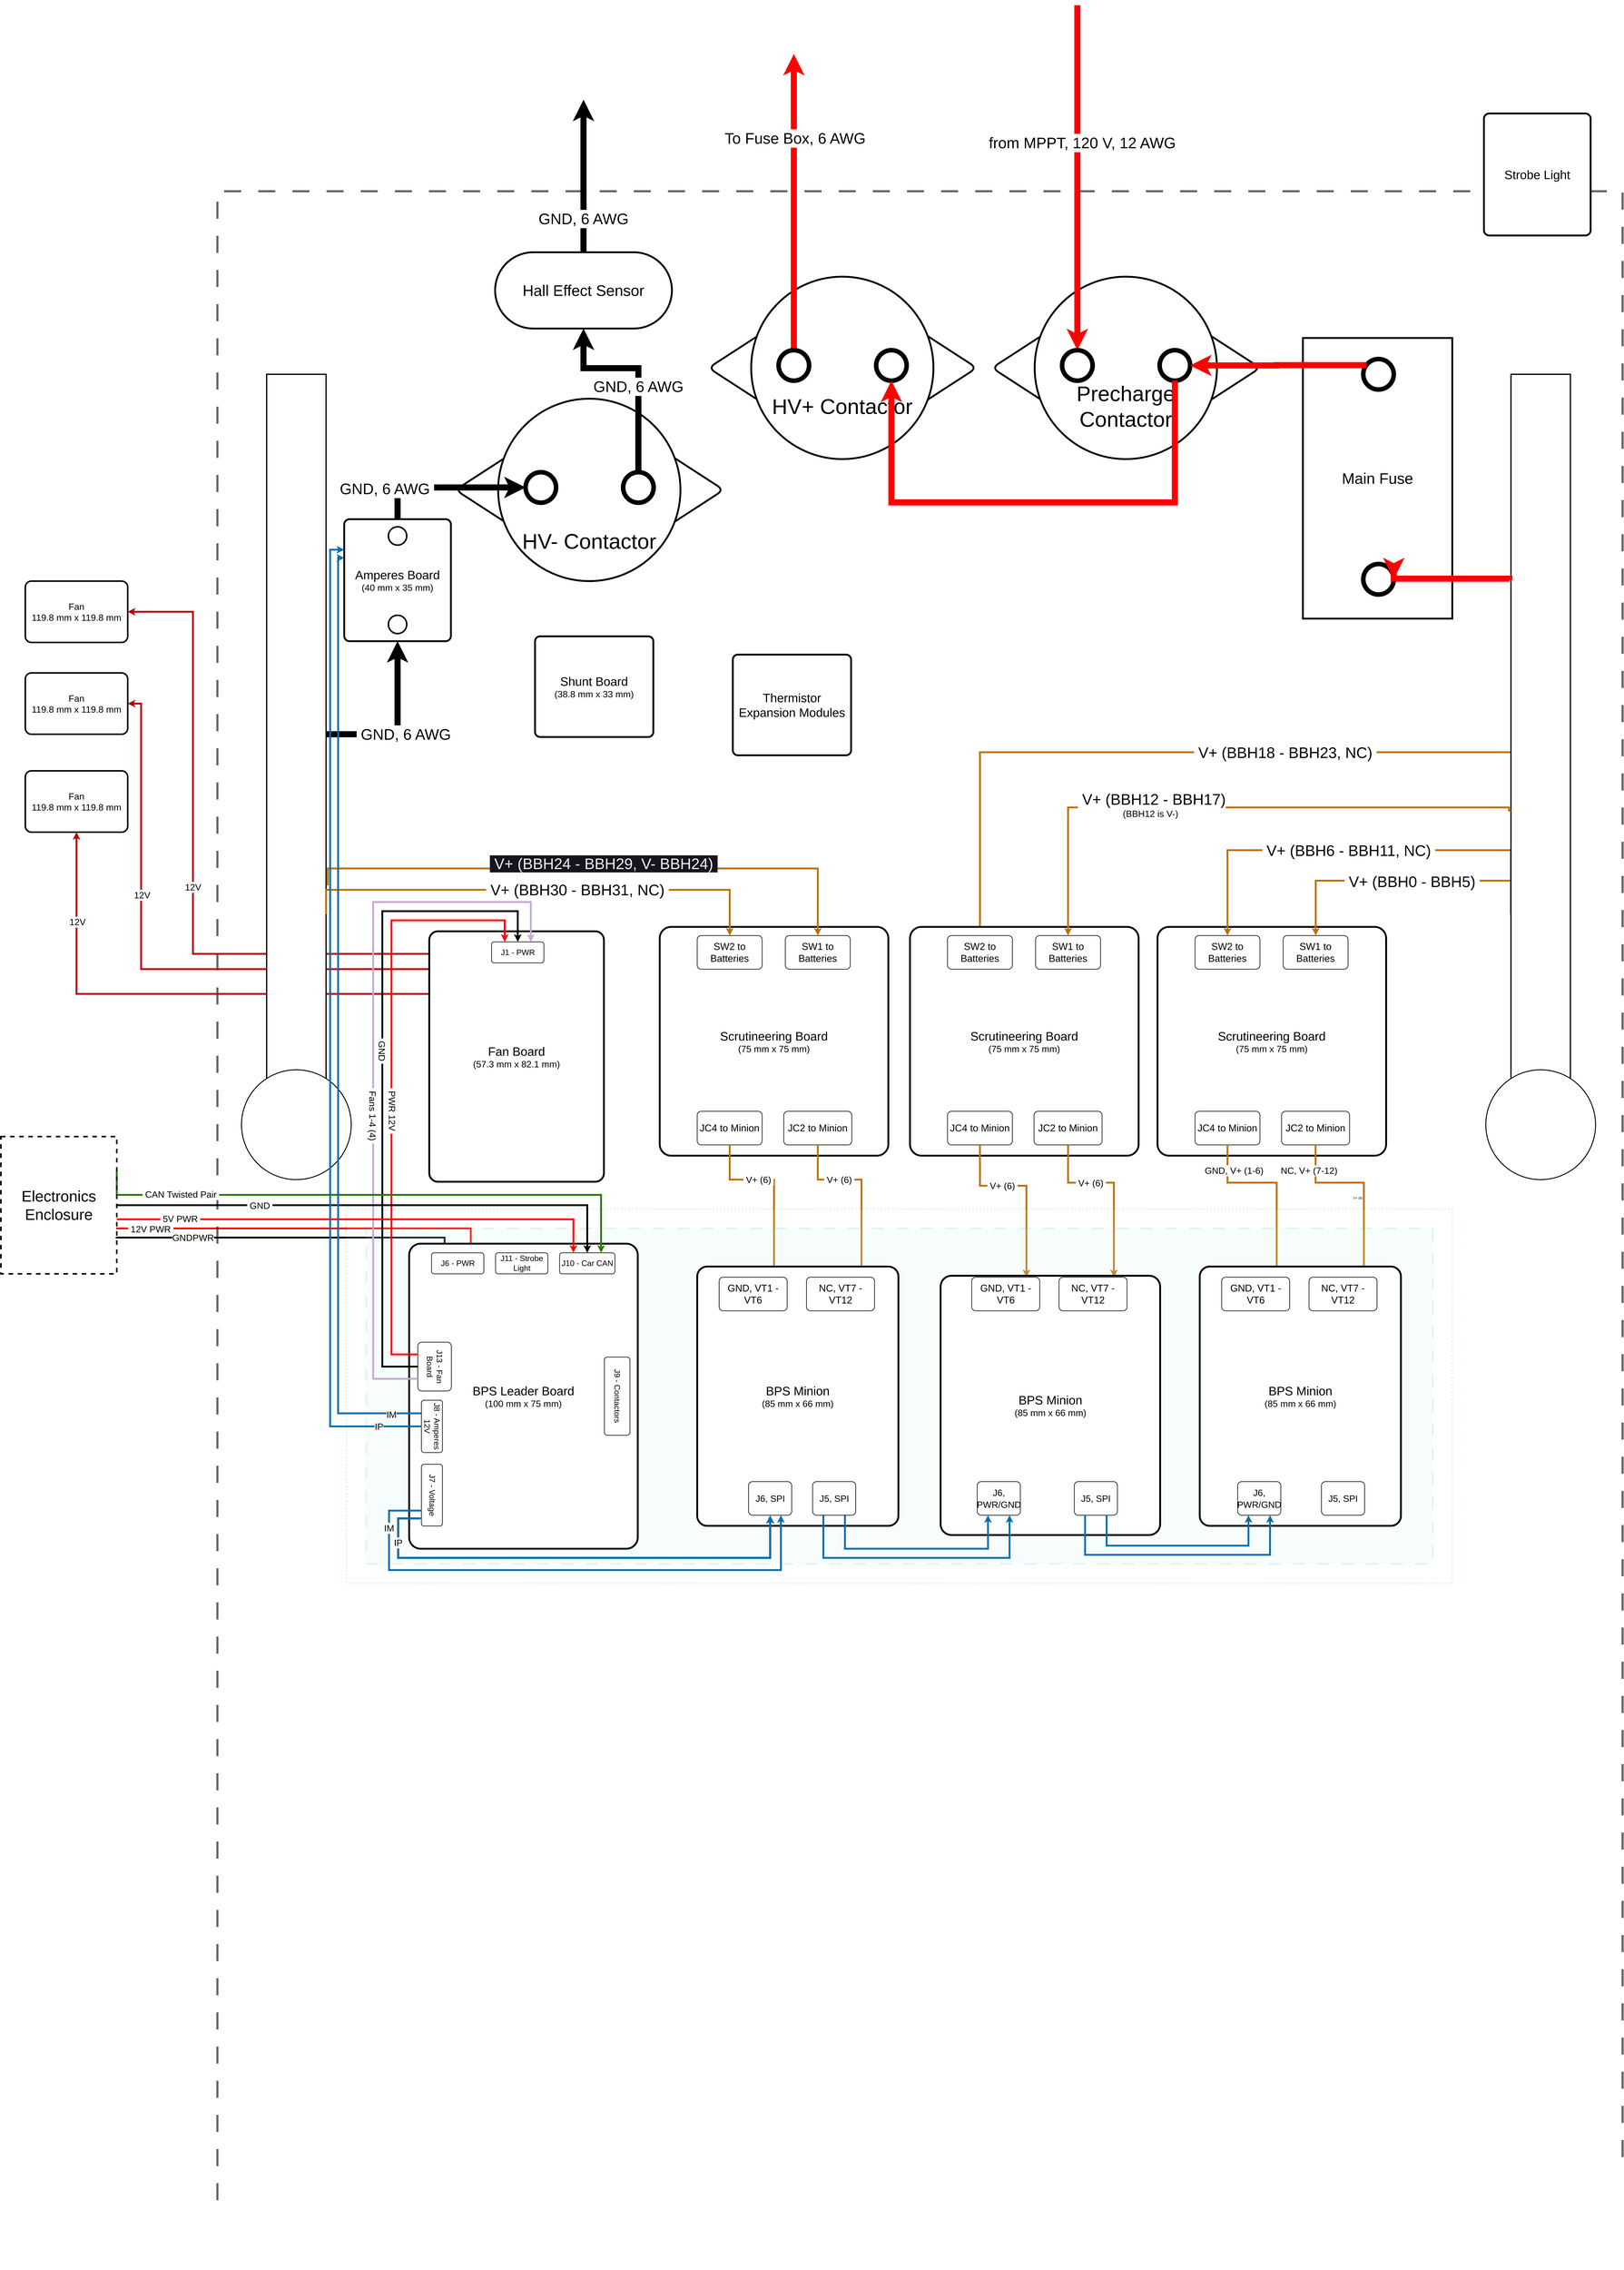 <mxfile version="21.2.1" type="device">
  <diagram id="DOoodxej_wPQM1gOh8vr" name="BPS_Master">
    <mxGraphModel dx="6560" dy="4220" grid="1" gridSize="10" guides="1" tooltips="1" connect="1" arrows="1" fold="1" page="1" pageScale="1" pageWidth="5000" pageHeight="5000" math="0" shadow="0">
      <root>
        <mxCell id="0" />
        <mxCell id="1" parent="0" />
        <mxCell id="qzhzvnpV7ADPwpmm1F2C-85" style="edgeStyle=orthogonalEdgeStyle;rounded=0;orthogonalLoop=1;jettySize=auto;html=1;entryX=0.75;entryY=0;entryDx=0;entryDy=0;strokeWidth=6;strokeColor=#FF0000;" parent="1" target="8Gk4JBBsNEbLaWuri4gC-90" edge="1">
          <mxGeometry relative="1" as="geometry">
            <Array as="points">
              <mxPoint x="1758" y="5060" />
              <mxPoint x="2921" y="5060" />
            </Array>
            <mxPoint x="1760" y="5060" as="sourcePoint" />
          </mxGeometry>
        </mxCell>
        <mxCell id="qzhzvnpV7ADPwpmm1F2C-86" value="&amp;nbsp;12V PWR&amp;nbsp;" style="edgeLabel;html=1;align=center;verticalAlign=middle;resizable=0;points=[];fontSize=30;" parent="qzhzvnpV7ADPwpmm1F2C-85" vertex="1" connectable="0">
          <mxGeometry x="-0.815" y="-2" relative="1" as="geometry">
            <mxPoint as="offset" />
          </mxGeometry>
        </mxCell>
        <mxCell id="qzhzvnpV7ADPwpmm1F2C-87" style="edgeStyle=orthogonalEdgeStyle;rounded=0;orthogonalLoop=1;jettySize=auto;html=1;exitX=0.998;exitY=0.733;exitDx=0;exitDy=0;entryX=0.25;entryY=0;entryDx=0;entryDy=0;strokeWidth=6;exitPerimeter=0;" parent="1" source="qzhzvnpV7ADPwpmm1F2C-74" target="8Gk4JBBsNEbLaWuri4gC-90" edge="1">
          <mxGeometry relative="1" as="geometry">
            <Array as="points">
              <mxPoint x="1759" y="5090" />
              <mxPoint x="2836" y="5090" />
            </Array>
            <mxPoint x="1660" y="5444" as="sourcePoint" />
          </mxGeometry>
        </mxCell>
        <mxCell id="qzhzvnpV7ADPwpmm1F2C-88" value="GNDPWR" style="edgeLabel;html=1;align=center;verticalAlign=middle;resizable=0;points=[];fontSize=30;" parent="qzhzvnpV7ADPwpmm1F2C-87" vertex="1" connectable="0">
          <mxGeometry x="-0.819" y="1" relative="1" as="geometry">
            <mxPoint x="150" y="1" as="offset" />
          </mxGeometry>
        </mxCell>
        <mxCell id="8Gk4JBBsNEbLaWuri4gC-23" value="" style="rounded=0;whiteSpace=wrap;html=1;fillColor=none;dashed=1;dashPattern=8 8;strokeWidth=7;rotation=-90;movable=1;resizable=1;rotatable=1;deletable=1;editable=1;locked=0;connectable=1;opacity=60;" parent="1" vertex="1">
          <mxGeometry x="990" y="2760.2" width="6810" height="4609.6" as="geometry" />
        </mxCell>
        <mxCell id="8Gk4JBBsNEbLaWuri4gC-18" value="&lt;font style=&quot;&quot;&gt;&lt;span style=&quot;font-size: 40px;&quot;&gt;Shunt Board&lt;br&gt;&lt;/span&gt;&lt;font style=&quot;font-size: 30px;&quot;&gt;(38.8 mm x 33 mm)&lt;/font&gt;&lt;br&gt;&lt;/font&gt;" style="rounded=1;whiteSpace=wrap;html=1;rotation=90;horizontal=0;arcSize=5;strokeWidth=6;movable=1;resizable=1;rotatable=1;deletable=1;editable=1;locked=0;connectable=1;container=1;" parent="1" vertex="1">
          <mxGeometry x="3161.2" y="3090" width="330" height="388" as="geometry" />
        </mxCell>
        <mxCell id="8Gk4JBBsNEbLaWuri4gC-22" value="&lt;font style=&quot;&quot;&gt;&lt;span style=&quot;font-size: 40px;&quot;&gt;Scrutineering Board&lt;br&gt;&lt;/span&gt;&lt;font style=&quot;font-size: 30px;&quot;&gt;(75 mm x 75 mm)&lt;/font&gt;&lt;br&gt;&lt;/font&gt;" style="rounded=1;whiteSpace=wrap;html=1;rotation=90;horizontal=0;arcSize=5;strokeWidth=6;movable=1;resizable=1;rotatable=1;deletable=1;editable=1;locked=0;connectable=1;container=1;" parent="1" vertex="1">
          <mxGeometry x="5174.2" y="4071.5" width="750" height="750" as="geometry" />
        </mxCell>
        <mxCell id="8Gk4JBBsNEbLaWuri4gC-94" value="&lt;span style=&quot;font-size: 32px;&quot;&gt;JC4 to Minion&lt;/span&gt;" style="rounded=1;whiteSpace=wrap;html=1;strokeWidth=2;rotation=0;arcSize=12;fontSize=32;" parent="8Gk4JBBsNEbLaWuri4gC-22" vertex="1">
          <mxGeometry x="123" y="604.5" width="213" height="110.19" as="geometry" />
        </mxCell>
        <mxCell id="8Gk4JBBsNEbLaWuri4gC-95" value="&lt;span style=&quot;font-size: 32px;&quot;&gt;JC2 to Minion&lt;/span&gt;" style="rounded=1;whiteSpace=wrap;html=1;strokeWidth=2;rotation=0;arcSize=12;fontSize=32;" parent="8Gk4JBBsNEbLaWuri4gC-22" vertex="1">
          <mxGeometry x="407" y="604.5" width="223.1" height="110.19" as="geometry" />
        </mxCell>
        <mxCell id="8Gk4JBBsNEbLaWuri4gC-96" value="&lt;span style=&quot;font-size: 32px;&quot;&gt;SW2 to Batteries&lt;/span&gt;" style="rounded=1;whiteSpace=wrap;html=1;strokeWidth=2;rotation=0;arcSize=12;fontSize=32;" parent="8Gk4JBBsNEbLaWuri4gC-22" vertex="1">
          <mxGeometry x="123" y="28.5" width="213" height="110.19" as="geometry" />
        </mxCell>
        <mxCell id="8Gk4JBBsNEbLaWuri4gC-97" value="&lt;span style=&quot;font-size: 32px;&quot;&gt;SW1 to Batteries&lt;/span&gt;" style="rounded=1;whiteSpace=wrap;html=1;strokeWidth=2;rotation=0;arcSize=12;fontSize=32;" parent="8Gk4JBBsNEbLaWuri4gC-22" vertex="1">
          <mxGeometry x="412.05" y="28.5" width="213" height="110.19" as="geometry" />
        </mxCell>
        <mxCell id="f-OY6YdfjjLh2PMG57Ta-12" style="edgeStyle=orthogonalEdgeStyle;rounded=0;orthogonalLoop=1;jettySize=auto;html=1;exitX=0.25;exitY=1;exitDx=0;exitDy=0;entryX=0.5;entryY=1;entryDx=0;entryDy=0;strokeWidth=6;fillColor=#e51400;strokeColor=#B20000;" parent="1" source="8Gk4JBBsNEbLaWuri4gC-27" target="f-OY6YdfjjLh2PMG57Ta-6" edge="1">
          <mxGeometry relative="1" as="geometry" />
        </mxCell>
        <mxCell id="f-OY6YdfjjLh2PMG57Ta-19" value="&lt;font style=&quot;font-size: 30px;&quot;&gt;12V&lt;/font&gt;" style="edgeLabel;html=1;align=center;verticalAlign=middle;resizable=0;points=[];" parent="f-OY6YdfjjLh2PMG57Ta-12" vertex="1" connectable="0">
          <mxGeometry x="0.652" y="-3" relative="1" as="geometry">
            <mxPoint as="offset" />
          </mxGeometry>
        </mxCell>
        <mxCell id="f-OY6YdfjjLh2PMG57Ta-13" style="edgeStyle=orthogonalEdgeStyle;rounded=0;orthogonalLoop=1;jettySize=auto;html=1;exitX=0.25;exitY=1;exitDx=0;exitDy=0;entryX=1;entryY=0.5;entryDx=0;entryDy=0;strokeWidth=6;fillColor=#e51400;strokeColor=#B20000;" parent="1" source="8Gk4JBBsNEbLaWuri4gC-27" target="f-OY6YdfjjLh2PMG57Ta-3" edge="1">
          <mxGeometry relative="1" as="geometry">
            <mxPoint x="2030" y="3620" as="targetPoint" />
            <Array as="points">
              <mxPoint x="2790" y="4291" />
              <mxPoint x="2790" y="4210" />
              <mxPoint x="1840" y="4210" />
              <mxPoint x="1840" y="3340" />
            </Array>
          </mxGeometry>
        </mxCell>
        <mxCell id="f-OY6YdfjjLh2PMG57Ta-18" value="&lt;font style=&quot;font-size: 30px;&quot;&gt;12V&lt;/font&gt;" style="edgeLabel;html=1;align=center;verticalAlign=middle;resizable=0;points=[];" parent="f-OY6YdfjjLh2PMG57Ta-13" vertex="1" connectable="0">
          <mxGeometry x="0.312" y="-3" relative="1" as="geometry">
            <mxPoint as="offset" />
          </mxGeometry>
        </mxCell>
        <mxCell id="f-OY6YdfjjLh2PMG57Ta-14" style="edgeStyle=orthogonalEdgeStyle;rounded=0;orthogonalLoop=1;jettySize=auto;html=1;exitX=0.25;exitY=1;exitDx=0;exitDy=0;entryX=1;entryY=0.5;entryDx=0;entryDy=0;fillColor=#e51400;strokeColor=#B20000;strokeWidth=6;" parent="1" source="8Gk4JBBsNEbLaWuri4gC-27" target="f-OY6YdfjjLh2PMG57Ta-7" edge="1">
          <mxGeometry relative="1" as="geometry">
            <Array as="points">
              <mxPoint x="2785" y="4160" />
              <mxPoint x="2010" y="4160" />
              <mxPoint x="2010" y="3038" />
            </Array>
          </mxGeometry>
        </mxCell>
        <mxCell id="f-OY6YdfjjLh2PMG57Ta-16" value="&lt;font style=&quot;font-size: 30px;&quot;&gt;12V&lt;/font&gt;" style="edgeLabel;html=1;align=center;verticalAlign=middle;resizable=0;points=[];" parent="f-OY6YdfjjLh2PMG57Ta-14" vertex="1" connectable="0">
          <mxGeometry x="0.009" y="8" relative="1" as="geometry">
            <mxPoint x="8" y="5" as="offset" />
          </mxGeometry>
        </mxCell>
        <mxCell id="8Gk4JBBsNEbLaWuri4gC-27" value="&lt;font style=&quot;&quot;&gt;&lt;span style=&quot;font-size: 40px;&quot;&gt;Fan Board&lt;br&gt;&lt;/span&gt;&lt;font style=&quot;font-size: 30px;&quot;&gt;(57.3 mm x 82.1 mm)&lt;/font&gt;&lt;br&gt;&lt;/font&gt;" style="rounded=1;whiteSpace=wrap;html=1;rotation=90;horizontal=0;arcSize=5;strokeWidth=6;movable=1;resizable=1;rotatable=1;deletable=1;editable=1;locked=0;connectable=1;container=1;" parent="1" vertex="1">
          <mxGeometry x="2661.2" y="4210" width="821" height="573" as="geometry" />
        </mxCell>
        <mxCell id="qzhzvnpV7ADPwpmm1F2C-67" value="&lt;span style=&quot;font-size: 26px;&quot;&gt;J1 - PWR&lt;/span&gt;" style="rounded=1;whiteSpace=wrap;html=1;strokeWidth=2;rotation=0;arcSize=12;" parent="8Gk4JBBsNEbLaWuri4gC-27" vertex="1">
          <mxGeometry x="328.5" y="-89.35" width="171.5" height="68.88" as="geometry" />
        </mxCell>
        <mxCell id="8Gk4JBBsNEbLaWuri4gC-28" value="&lt;font style=&quot;&quot;&gt;&lt;span style=&quot;font-size: 40px;&quot;&gt;Amperes Board&lt;br&gt;&lt;/span&gt;&lt;font style=&quot;font-size: 30px;&quot;&gt;(40 mm x 35 mm)&lt;/font&gt;&lt;br&gt;&lt;/font&gt;" style="rounded=1;whiteSpace=wrap;html=1;rotation=90;horizontal=0;arcSize=5;strokeWidth=6;movable=1;resizable=1;rotatable=1;deletable=1;editable=1;locked=0;connectable=1;container=1;" parent="1" vertex="1">
          <mxGeometry x="2481.2" y="2760" width="400" height="350" as="geometry" />
        </mxCell>
        <mxCell id="8Gk4JBBsNEbLaWuri4gC-80" value="" style="ellipse;whiteSpace=wrap;html=1;aspect=fixed;strokeWidth=5;" parent="8Gk4JBBsNEbLaWuri4gC-28" vertex="1">
          <mxGeometry x="170" width="60" height="60" as="geometry" />
        </mxCell>
        <mxCell id="8Gk4JBBsNEbLaWuri4gC-81" value="" style="ellipse;whiteSpace=wrap;html=1;aspect=fixed;strokeWidth=5;" parent="8Gk4JBBsNEbLaWuri4gC-28" vertex="1">
          <mxGeometry x="170" y="290" width="60" height="60" as="geometry" />
        </mxCell>
        <mxCell id="8Gk4JBBsNEbLaWuri4gC-32" value="" style="group" parent="1" vertex="1" connectable="0">
          <mxGeometry x="4631.2" y="1940" width="880" height="598" as="geometry" />
        </mxCell>
        <mxCell id="8Gk4JBBsNEbLaWuri4gC-46" value="" style="group" parent="8Gk4JBBsNEbLaWuri4gC-32" vertex="1" connectable="0">
          <mxGeometry width="880" height="598" as="geometry" />
        </mxCell>
        <mxCell id="8Gk4JBBsNEbLaWuri4gC-33" value="" style="rhombus;whiteSpace=wrap;html=1;strokeWidth=6;rounded=1;arcSize=50;" parent="8Gk4JBBsNEbLaWuri4gC-46" vertex="1">
          <mxGeometry y="14" width="880" height="570" as="geometry" />
        </mxCell>
        <mxCell id="8Gk4JBBsNEbLaWuri4gC-34" value="&lt;font style=&quot;font-size: 70px;&quot;&gt;&lt;br&gt;&lt;br&gt;&lt;br&gt;Precharge&lt;br&gt;Contactor&lt;br&gt;&lt;/font&gt;" style="ellipse;whiteSpace=wrap;html=1;aspect=fixed;strokeWidth=6;" parent="8Gk4JBBsNEbLaWuri4gC-46" vertex="1">
          <mxGeometry x="140" width="598" height="598" as="geometry" />
        </mxCell>
        <mxCell id="8Gk4JBBsNEbLaWuri4gC-163" style="edgeStyle=orthogonalEdgeStyle;rounded=0;orthogonalLoop=1;jettySize=auto;html=1;strokeWidth=20;fillColor=#e51400;strokeColor=#FF0000;startArrow=classic;startFill=1;endArrow=none;endFill=0;" parent="8Gk4JBBsNEbLaWuri4gC-46" source="8Gk4JBBsNEbLaWuri4gC-43" edge="1">
          <mxGeometry relative="1" as="geometry">
            <mxPoint x="280" y="-890" as="targetPoint" />
          </mxGeometry>
        </mxCell>
        <mxCell id="8Gk4JBBsNEbLaWuri4gC-164" value="&lt;font style=&quot;font-size: 50px;&quot;&gt;&amp;nbsp; from MPPT, 120 V, 12 AWG&amp;nbsp;&lt;/font&gt;" style="edgeLabel;html=1;align=center;verticalAlign=middle;resizable=0;points=[];" parent="8Gk4JBBsNEbLaWuri4gC-163" vertex="1" connectable="0">
          <mxGeometry x="0.343" y="2" relative="1" as="geometry">
            <mxPoint x="10" y="79" as="offset" />
          </mxGeometry>
        </mxCell>
        <mxCell id="8Gk4JBBsNEbLaWuri4gC-43" value="" style="ellipse;whiteSpace=wrap;html=1;aspect=fixed;strokeWidth=15;" parent="8Gk4JBBsNEbLaWuri4gC-46" vertex="1">
          <mxGeometry x="230" y="241" width="100" height="100" as="geometry" />
        </mxCell>
        <mxCell id="8Gk4JBBsNEbLaWuri4gC-45" value="" style="ellipse;whiteSpace=wrap;html=1;aspect=fixed;strokeWidth=15;" parent="8Gk4JBBsNEbLaWuri4gC-46" vertex="1">
          <mxGeometry x="550" y="241" width="100" height="100" as="geometry" />
        </mxCell>
        <mxCell id="8Gk4JBBsNEbLaWuri4gC-37" value="&lt;font style=&quot;&quot;&gt;&lt;span style=&quot;font-size: 40px;&quot;&gt;Strobe Light&lt;/span&gt;&lt;br&gt;&lt;/font&gt;" style="rounded=1;whiteSpace=wrap;html=1;rotation=90;horizontal=0;arcSize=5;strokeWidth=6;movable=1;resizable=1;rotatable=1;deletable=1;editable=1;locked=0;connectable=1;container=1;" parent="1" vertex="1">
          <mxGeometry x="6220" y="1430" width="400" height="350" as="geometry" />
        </mxCell>
        <mxCell id="8Gk4JBBsNEbLaWuri4gC-47" value="" style="group" parent="1" vertex="1" connectable="0">
          <mxGeometry x="3701.2" y="1940" width="880" height="598" as="geometry" />
        </mxCell>
        <mxCell id="8Gk4JBBsNEbLaWuri4gC-48" value="" style="group" parent="8Gk4JBBsNEbLaWuri4gC-47" vertex="1" connectable="0">
          <mxGeometry width="880" height="598" as="geometry" />
        </mxCell>
        <mxCell id="8Gk4JBBsNEbLaWuri4gC-49" value="" style="rhombus;whiteSpace=wrap;html=1;strokeWidth=6;rounded=1;arcSize=50;" parent="8Gk4JBBsNEbLaWuri4gC-48" vertex="1">
          <mxGeometry y="14" width="880" height="570" as="geometry" />
        </mxCell>
        <mxCell id="8Gk4JBBsNEbLaWuri4gC-50" value="&lt;font style=&quot;font-size: 70px;&quot;&gt;&lt;br&gt;&lt;br&gt;&lt;br&gt;HV+ Contactor&lt;/font&gt;" style="ellipse;whiteSpace=wrap;html=1;aspect=fixed;strokeWidth=6;" parent="8Gk4JBBsNEbLaWuri4gC-48" vertex="1">
          <mxGeometry x="140" width="598" height="598" as="geometry" />
        </mxCell>
        <mxCell id="8Gk4JBBsNEbLaWuri4gC-162" style="edgeStyle=orthogonalEdgeStyle;rounded=0;orthogonalLoop=1;jettySize=auto;html=1;strokeWidth=20;fillColor=#e51400;strokeColor=#ff0000;" parent="8Gk4JBBsNEbLaWuri4gC-48" source="8Gk4JBBsNEbLaWuri4gC-51" edge="1">
          <mxGeometry relative="1" as="geometry">
            <mxPoint x="280" y="-730" as="targetPoint" />
          </mxGeometry>
        </mxCell>
        <mxCell id="8Gk4JBBsNEbLaWuri4gC-165" value="To Fuse Box, 6 AWG" style="edgeLabel;html=1;align=center;verticalAlign=middle;resizable=0;points=[];fontSize=50;" parent="8Gk4JBBsNEbLaWuri4gC-162" vertex="1" connectable="0">
          <mxGeometry x="0.434" y="-3" relative="1" as="geometry">
            <mxPoint y="1" as="offset" />
          </mxGeometry>
        </mxCell>
        <mxCell id="8Gk4JBBsNEbLaWuri4gC-51" value="" style="ellipse;whiteSpace=wrap;html=1;aspect=fixed;strokeWidth=15;" parent="8Gk4JBBsNEbLaWuri4gC-48" vertex="1">
          <mxGeometry x="230" y="241" width="100" height="100" as="geometry" />
        </mxCell>
        <mxCell id="8Gk4JBBsNEbLaWuri4gC-52" value="" style="ellipse;whiteSpace=wrap;html=1;aspect=fixed;strokeWidth=15;" parent="8Gk4JBBsNEbLaWuri4gC-48" vertex="1">
          <mxGeometry x="550" y="241" width="100" height="100" as="geometry" />
        </mxCell>
        <mxCell id="8Gk4JBBsNEbLaWuri4gC-53" value="" style="group" parent="1" vertex="1" connectable="0">
          <mxGeometry x="2871.2" y="2340" width="880" height="598" as="geometry" />
        </mxCell>
        <mxCell id="8Gk4JBBsNEbLaWuri4gC-54" value="" style="group" parent="8Gk4JBBsNEbLaWuri4gC-53" vertex="1" connectable="0">
          <mxGeometry width="880" height="598" as="geometry" />
        </mxCell>
        <mxCell id="8Gk4JBBsNEbLaWuri4gC-55" value="" style="rhombus;whiteSpace=wrap;html=1;strokeWidth=6;rounded=1;arcSize=50;" parent="8Gk4JBBsNEbLaWuri4gC-54" vertex="1">
          <mxGeometry y="14" width="880" height="570" as="geometry" />
        </mxCell>
        <mxCell id="8Gk4JBBsNEbLaWuri4gC-56" value="&lt;font style=&quot;font-size: 70px;&quot;&gt;&lt;br&gt;&lt;br&gt;&lt;br&gt;&lt;br&gt;HV- Contactor&lt;/font&gt;" style="ellipse;whiteSpace=wrap;html=1;aspect=fixed;strokeWidth=6;" parent="8Gk4JBBsNEbLaWuri4gC-54" vertex="1">
          <mxGeometry x="140" width="598" height="598" as="geometry" />
        </mxCell>
        <mxCell id="8Gk4JBBsNEbLaWuri4gC-57" value="" style="ellipse;whiteSpace=wrap;html=1;aspect=fixed;strokeWidth=15;" parent="8Gk4JBBsNEbLaWuri4gC-54" vertex="1">
          <mxGeometry x="230" y="241" width="100" height="100" as="geometry" />
        </mxCell>
        <mxCell id="8Gk4JBBsNEbLaWuri4gC-58" value="" style="ellipse;whiteSpace=wrap;html=1;aspect=fixed;strokeWidth=15;" parent="8Gk4JBBsNEbLaWuri4gC-54" vertex="1">
          <mxGeometry x="550" y="241" width="100" height="100" as="geometry" />
        </mxCell>
        <mxCell id="8Gk4JBBsNEbLaWuri4gC-130" style="edgeStyle=orthogonalEdgeStyle;rounded=0;orthogonalLoop=1;jettySize=auto;html=1;exitX=0;exitY=0.75;exitDx=0;exitDy=0;entryX=0.5;entryY=0;entryDx=0;entryDy=0;fillColor=#f0a30a;strokeColor=#BD7000;strokeWidth=6;" parent="1" source="8Gk4JBBsNEbLaWuri4gC-60" target="8Gk4JBBsNEbLaWuri4gC-97" edge="1">
          <mxGeometry relative="1" as="geometry">
            <Array as="points">
              <mxPoint x="6334.2" y="3920" />
              <mxPoint x="5693.2" y="3920" />
              <mxPoint x="5693.2" y="4100" />
            </Array>
          </mxGeometry>
        </mxCell>
        <mxCell id="8Gk4JBBsNEbLaWuri4gC-131" value="&amp;nbsp;V+ (BBH0 - BBH5)&amp;nbsp;" style="edgeLabel;html=1;align=center;verticalAlign=middle;resizable=0;points=[];fontSize=50;" parent="8Gk4JBBsNEbLaWuri4gC-130" vertex="1" connectable="0">
          <mxGeometry x="-0.148" y="3" relative="1" as="geometry">
            <mxPoint x="-38" as="offset" />
          </mxGeometry>
        </mxCell>
        <mxCell id="8Gk4JBBsNEbLaWuri4gC-133" style="edgeStyle=orthogonalEdgeStyle;rounded=0;orthogonalLoop=1;jettySize=auto;html=1;exitX=0;exitY=0.75;exitDx=0;exitDy=0;entryX=0.5;entryY=0;entryDx=0;entryDy=0;fillColor=#f0a30a;strokeColor=#BD7000;strokeWidth=6;" parent="1" source="8Gk4JBBsNEbLaWuri4gC-60" target="8Gk4JBBsNEbLaWuri4gC-96" edge="1">
          <mxGeometry relative="1" as="geometry">
            <Array as="points">
              <mxPoint x="6334.2" y="3820" />
              <mxPoint x="5404.2" y="3820" />
            </Array>
          </mxGeometry>
        </mxCell>
        <mxCell id="8Gk4JBBsNEbLaWuri4gC-134" value="&amp;nbsp;V+ (BBH6 - BBH11, NC)&amp;nbsp;" style="edgeLabel;html=1;align=center;verticalAlign=middle;resizable=0;points=[];fontSize=50;" parent="8Gk4JBBsNEbLaWuri4gC-133" vertex="1" connectable="0">
          <mxGeometry x="-0.1" y="1" relative="1" as="geometry">
            <mxPoint x="-104" as="offset" />
          </mxGeometry>
        </mxCell>
        <mxCell id="8Gk4JBBsNEbLaWuri4gC-137" style="edgeStyle=orthogonalEdgeStyle;rounded=0;orthogonalLoop=1;jettySize=auto;html=1;entryX=0.5;entryY=0;entryDx=0;entryDy=0;exitX=0;exitY=0.525;exitDx=0;exitDy=0;exitPerimeter=0;fillColor=#f0a30a;strokeColor=#BD7000;strokeWidth=6;" parent="1" source="8Gk4JBBsNEbLaWuri4gC-60" target="8Gk4JBBsNEbLaWuri4gC-101" edge="1">
          <mxGeometry relative="1" as="geometry" />
        </mxCell>
        <mxCell id="8Gk4JBBsNEbLaWuri4gC-138" value="&lt;font style=&quot;font-size: 50px;&quot;&gt;&amp;nbsp;V+ (BBH18 - BBH23, NC)&amp;nbsp;&lt;/font&gt;" style="edgeLabel;html=1;align=center;verticalAlign=middle;resizable=0;points=[];" parent="8Gk4JBBsNEbLaWuri4gC-137" vertex="1" connectable="0">
          <mxGeometry x="-0.367" y="1" relative="1" as="geometry">
            <mxPoint x="1" as="offset" />
          </mxGeometry>
        </mxCell>
        <mxCell id="8Gk4JBBsNEbLaWuri4gC-60" value="" style="rounded=0;whiteSpace=wrap;html=1;strokeWidth=4;shadow=0;" parent="1" vertex="1">
          <mxGeometry x="6333.7" y="2260" width="195" height="2360" as="geometry" />
        </mxCell>
        <mxCell id="8Gk4JBBsNEbLaWuri4gC-61" value="" style="ellipse;whiteSpace=wrap;html=1;aspect=fixed;strokeWidth=3;shadow=0;" parent="1" vertex="1">
          <mxGeometry x="6251.2" y="4540" width="360" height="360" as="geometry" />
        </mxCell>
        <mxCell id="8Gk4JBBsNEbLaWuri4gC-150" style="edgeStyle=orthogonalEdgeStyle;rounded=0;orthogonalLoop=1;jettySize=auto;html=1;entryX=1;entryY=0.5;entryDx=0;entryDy=0;strokeWidth=20;" parent="1" source="8Gk4JBBsNEbLaWuri4gC-64" target="8Gk4JBBsNEbLaWuri4gC-28" edge="1">
          <mxGeometry relative="1" as="geometry" />
        </mxCell>
        <mxCell id="8Gk4JBBsNEbLaWuri4gC-64" value="" style="rounded=0;whiteSpace=wrap;html=1;strokeWidth=4;shadow=0;" parent="1" vertex="1">
          <mxGeometry x="2251.7" y="2260" width="195" height="2360" as="geometry" />
        </mxCell>
        <mxCell id="8Gk4JBBsNEbLaWuri4gC-65" value="" style="ellipse;whiteSpace=wrap;html=1;aspect=fixed;strokeWidth=3;shadow=0;" parent="1" vertex="1">
          <mxGeometry x="2169.2" y="4540" width="360" height="360" as="geometry" />
        </mxCell>
        <mxCell id="8Gk4JBBsNEbLaWuri4gC-84" value="" style="group" parent="1" vertex="1" connectable="0">
          <mxGeometry x="5651.2" y="2140" width="490" height="920" as="geometry" />
        </mxCell>
        <mxCell id="8Gk4JBBsNEbLaWuri4gC-35" value="&lt;font style=&quot;font-size: 50px;&quot;&gt;Main Fuse&lt;/font&gt;" style="rounded=0;whiteSpace=wrap;html=1;strokeWidth=6;" parent="8Gk4JBBsNEbLaWuri4gC-84" vertex="1">
          <mxGeometry y="1" width="490" height="920" as="geometry" />
        </mxCell>
        <mxCell id="8Gk4JBBsNEbLaWuri4gC-82" value="" style="ellipse;whiteSpace=wrap;html=1;aspect=fixed;strokeWidth=15;" parent="8Gk4JBBsNEbLaWuri4gC-84" vertex="1">
          <mxGeometry x="198" y="70" width="100" height="100" as="geometry" />
        </mxCell>
        <mxCell id="8Gk4JBBsNEbLaWuri4gC-83" value="" style="ellipse;whiteSpace=wrap;html=1;aspect=fixed;strokeWidth=15;" parent="8Gk4JBBsNEbLaWuri4gC-84" vertex="1">
          <mxGeometry x="198" y="742" width="100" height="100" as="geometry" />
        </mxCell>
        <mxCell id="8Gk4JBBsNEbLaWuri4gC-98" value="&lt;font style=&quot;&quot;&gt;&lt;span style=&quot;font-size: 40px;&quot;&gt;Scrutineering Board&lt;br&gt;&lt;/span&gt;&lt;font style=&quot;font-size: 30px;&quot;&gt;(75 mm x 75 mm)&lt;/font&gt;&lt;br&gt;&lt;/font&gt;" style="rounded=1;whiteSpace=wrap;html=1;rotation=90;horizontal=0;arcSize=5;strokeWidth=6;movable=1;resizable=1;rotatable=1;deletable=1;editable=1;locked=0;connectable=1;container=1;" parent="1" vertex="1">
          <mxGeometry x="4362.2" y="4071.5" width="750" height="750" as="geometry" />
        </mxCell>
        <mxCell id="8Gk4JBBsNEbLaWuri4gC-99" value="&lt;span style=&quot;font-size: 32px;&quot;&gt;JC4 to Minion&lt;/span&gt;" style="rounded=1;whiteSpace=wrap;html=1;strokeWidth=2;rotation=0;arcSize=12;fontSize=32;" parent="8Gk4JBBsNEbLaWuri4gC-98" vertex="1">
          <mxGeometry x="123" y="604.5" width="213" height="110.19" as="geometry" />
        </mxCell>
        <mxCell id="8Gk4JBBsNEbLaWuri4gC-100" value="&lt;span style=&quot;font-size: 32px;&quot;&gt;JC2 to Minion&lt;/span&gt;" style="rounded=1;whiteSpace=wrap;html=1;strokeWidth=2;rotation=0;arcSize=12;fontSize=32;" parent="8Gk4JBBsNEbLaWuri4gC-98" vertex="1">
          <mxGeometry x="407" y="604.5" width="223.1" height="110.19" as="geometry" />
        </mxCell>
        <mxCell id="8Gk4JBBsNEbLaWuri4gC-101" value="&lt;span style=&quot;font-size: 32px;&quot;&gt;SW2 to Batteries&lt;/span&gt;" style="rounded=1;whiteSpace=wrap;html=1;strokeWidth=2;rotation=0;arcSize=12;fontSize=32;" parent="8Gk4JBBsNEbLaWuri4gC-98" vertex="1">
          <mxGeometry x="123" y="28.5" width="213" height="110.19" as="geometry" />
        </mxCell>
        <mxCell id="8Gk4JBBsNEbLaWuri4gC-102" value="&lt;span style=&quot;font-size: 32px;&quot;&gt;SW1 to Batteries&lt;/span&gt;" style="rounded=1;whiteSpace=wrap;html=1;strokeWidth=2;rotation=0;arcSize=12;fontSize=32;" parent="8Gk4JBBsNEbLaWuri4gC-98" vertex="1">
          <mxGeometry x="412.05" y="28.5" width="213" height="110.19" as="geometry" />
        </mxCell>
        <mxCell id="8Gk4JBBsNEbLaWuri4gC-103" value="&lt;font style=&quot;&quot;&gt;&lt;span style=&quot;font-size: 40px;&quot;&gt;Scrutineering Board&lt;br&gt;&lt;/span&gt;&lt;font style=&quot;font-size: 30px;&quot;&gt;(75 mm x 75 mm)&lt;/font&gt;&lt;br&gt;&lt;/font&gt;" style="rounded=1;whiteSpace=wrap;html=1;rotation=90;horizontal=0;arcSize=5;strokeWidth=6;movable=1;resizable=1;rotatable=1;deletable=1;editable=1;locked=0;connectable=1;container=1;" parent="1" vertex="1">
          <mxGeometry x="3541.2" y="4071.5" width="750" height="750" as="geometry" />
        </mxCell>
        <mxCell id="8Gk4JBBsNEbLaWuri4gC-104" value="&lt;span style=&quot;font-size: 32px;&quot;&gt;JC4 to Minion&lt;/span&gt;" style="rounded=1;whiteSpace=wrap;html=1;strokeWidth=2;rotation=0;arcSize=12;fontSize=32;" parent="8Gk4JBBsNEbLaWuri4gC-103" vertex="1">
          <mxGeometry x="123" y="604.5" width="213" height="110.19" as="geometry" />
        </mxCell>
        <mxCell id="8Gk4JBBsNEbLaWuri4gC-105" value="&lt;span style=&quot;font-size: 32px;&quot;&gt;JC2 to Minion&lt;/span&gt;" style="rounded=1;whiteSpace=wrap;html=1;strokeWidth=2;rotation=0;arcSize=12;fontSize=32;" parent="8Gk4JBBsNEbLaWuri4gC-103" vertex="1">
          <mxGeometry x="407" y="604.5" width="223.1" height="110.19" as="geometry" />
        </mxCell>
        <mxCell id="8Gk4JBBsNEbLaWuri4gC-106" value="&lt;span style=&quot;font-size: 32px;&quot;&gt;SW2 to Batteries&lt;/span&gt;" style="rounded=1;whiteSpace=wrap;html=1;strokeWidth=2;rotation=0;arcSize=12;fontSize=32;" parent="8Gk4JBBsNEbLaWuri4gC-103" vertex="1">
          <mxGeometry x="123" y="28.5" width="213" height="110.19" as="geometry" />
        </mxCell>
        <mxCell id="8Gk4JBBsNEbLaWuri4gC-107" value="&lt;span style=&quot;font-size: 32px;&quot;&gt;SW1 to Batteries&lt;/span&gt;" style="rounded=1;whiteSpace=wrap;html=1;strokeWidth=2;rotation=0;arcSize=12;fontSize=32;" parent="8Gk4JBBsNEbLaWuri4gC-103" vertex="1">
          <mxGeometry x="412.05" y="28.5" width="213" height="110.19" as="geometry" />
        </mxCell>
        <mxCell id="8Gk4JBBsNEbLaWuri4gC-135" style="edgeStyle=orthogonalEdgeStyle;rounded=0;orthogonalLoop=1;jettySize=auto;html=1;entryX=0.5;entryY=0;entryDx=0;entryDy=0;fillColor=#f0a30a;strokeColor=#BD7000;strokeWidth=6;" parent="1" source="8Gk4JBBsNEbLaWuri4gC-60" target="8Gk4JBBsNEbLaWuri4gC-102" edge="1">
          <mxGeometry relative="1" as="geometry">
            <Array as="points">
              <mxPoint x="6327.2" y="3690" />
              <mxPoint x="6327.2" y="3680" />
              <mxPoint x="4881.2" y="3680" />
            </Array>
          </mxGeometry>
        </mxCell>
        <mxCell id="8Gk4JBBsNEbLaWuri4gC-136" value="&lt;p style=&quot;line-height: 80%;&quot;&gt;&amp;nbsp;V+ (BBH12 - BBH17)&lt;br&gt;&lt;font style=&quot;font-size: 30px;&quot;&gt;(BBH12 is V-)&amp;nbsp;&lt;/font&gt;&lt;/p&gt;" style="edgeLabel;html=1;align=center;verticalAlign=middle;resizable=0;points=[];fontSize=50;labelBackgroundColor=default;labelBorderColor=none;" parent="8Gk4JBBsNEbLaWuri4gC-135" vertex="1" connectable="0">
          <mxGeometry x="0.263" y="-3" relative="1" as="geometry">
            <mxPoint as="offset" />
          </mxGeometry>
        </mxCell>
        <mxCell id="8Gk4JBBsNEbLaWuri4gC-140" style="edgeStyle=orthogonalEdgeStyle;rounded=0;orthogonalLoop=1;jettySize=auto;html=1;entryX=0.5;entryY=0;entryDx=0;entryDy=0;fillColor=#f0a30a;strokeColor=#BD7000;strokeWidth=6;exitX=1.03;exitY=0.71;exitDx=0;exitDy=0;exitPerimeter=0;" parent="1" source="8Gk4JBBsNEbLaWuri4gC-64" target="8Gk4JBBsNEbLaWuri4gC-107" edge="1">
          <mxGeometry relative="1" as="geometry">
            <Array as="points">
              <mxPoint x="2453.2" y="3880" />
              <mxPoint x="4060.2" y="3880" />
            </Array>
          </mxGeometry>
        </mxCell>
        <mxCell id="8Gk4JBBsNEbLaWuri4gC-139" style="edgeStyle=orthogonalEdgeStyle;rounded=0;orthogonalLoop=1;jettySize=auto;html=1;exitX=1;exitY=0.75;exitDx=0;exitDy=0;entryX=0.5;entryY=0;entryDx=0;entryDy=0;fillColor=#f0a30a;strokeColor=#BD7000;strokeWidth=6;" parent="1" source="8Gk4JBBsNEbLaWuri4gC-64" target="8Gk4JBBsNEbLaWuri4gC-106" edge="1">
          <mxGeometry relative="1" as="geometry">
            <Array as="points">
              <mxPoint x="2446.2" y="3950" />
              <mxPoint x="3771.2" y="3950" />
            </Array>
          </mxGeometry>
        </mxCell>
        <mxCell id="8Gk4JBBsNEbLaWuri4gC-141" value="&#xa;&lt;span style=&quot;color: rgb(240, 240, 240); font-family: Helvetica; font-size: 50px; font-style: normal; font-variant-ligatures: normal; font-variant-caps: normal; font-weight: 400; letter-spacing: normal; orphans: 2; text-align: center; text-indent: 0px; text-transform: none; widows: 2; word-spacing: 0px; -webkit-text-stroke-width: 0px; background-color: rgb(24, 20, 29); text-decoration-thickness: initial; text-decoration-style: initial; text-decoration-color: initial; float: none; display: inline !important;&quot;&gt;&amp;nbsp;V+ (BBH24 - BBH29, V- BBH24)&amp;nbsp;&lt;/span&gt;&#xa;&#xa;" style="edgeLabel;html=1;align=center;verticalAlign=middle;resizable=0;points=[];" parent="1" vertex="1" connectable="0">
          <mxGeometry x="3681.2" y="4000" as="geometry">
            <mxPoint x="-324" y="-129" as="offset" />
          </mxGeometry>
        </mxCell>
        <mxCell id="8Gk4JBBsNEbLaWuri4gC-142" value="&lt;font style=&quot;font-size: 50px;&quot;&gt;&amp;nbsp;V+ (BBH30 - BBH31, NC)&amp;nbsp;&lt;/font&gt;" style="edgeLabel;html=1;align=center;verticalAlign=middle;resizable=0;points=[];" parent="1" vertex="1" connectable="0">
          <mxGeometry x="3271.2" y="3950" as="geometry" />
        </mxCell>
        <mxCell id="8Gk4JBBsNEbLaWuri4gC-143" style="edgeStyle=orthogonalEdgeStyle;rounded=0;orthogonalLoop=1;jettySize=auto;html=1;exitX=-0.027;exitY=0.286;exitDx=0;exitDy=0;entryX=1;entryY=0.5;entryDx=0;entryDy=0;exitPerimeter=0;fillColor=#e51400;strokeColor=#FC0000;strokeWidth=20;" parent="1" source="8Gk4JBBsNEbLaWuri4gC-60" target="8Gk4JBBsNEbLaWuri4gC-83" edge="1">
          <mxGeometry relative="1" as="geometry">
            <Array as="points">
              <mxPoint x="6328.2" y="2930" />
              <mxPoint x="5949.2" y="2930" />
            </Array>
          </mxGeometry>
        </mxCell>
        <mxCell id="8Gk4JBBsNEbLaWuri4gC-144" style="edgeStyle=orthogonalEdgeStyle;rounded=0;orthogonalLoop=1;jettySize=auto;html=1;strokeColor=#ff0000;strokeWidth=20;" parent="1" source="8Gk4JBBsNEbLaWuri4gC-82" target="8Gk4JBBsNEbLaWuri4gC-45" edge="1">
          <mxGeometry relative="1" as="geometry">
            <Array as="points">
              <mxPoint x="5565.2" y="2230" />
              <mxPoint x="5565.2" y="2231" />
            </Array>
          </mxGeometry>
        </mxCell>
        <mxCell id="8Gk4JBBsNEbLaWuri4gC-145" style="edgeStyle=orthogonalEdgeStyle;rounded=0;orthogonalLoop=1;jettySize=auto;html=1;exitX=0.5;exitY=1;exitDx=0;exitDy=0;entryX=0.5;entryY=1;entryDx=0;entryDy=0;strokeWidth=20;strokeColor=#ff0000;" parent="1" source="8Gk4JBBsNEbLaWuri4gC-45" target="8Gk4JBBsNEbLaWuri4gC-52" edge="1">
          <mxGeometry relative="1" as="geometry">
            <Array as="points">
              <mxPoint x="5231.2" y="2680" />
              <mxPoint x="4301.2" y="2680" />
            </Array>
          </mxGeometry>
        </mxCell>
        <mxCell id="8Gk4JBBsNEbLaWuri4gC-156" style="edgeStyle=orthogonalEdgeStyle;rounded=0;orthogonalLoop=1;jettySize=auto;html=1;strokeWidth=20;" parent="1" source="8Gk4JBBsNEbLaWuri4gC-149" edge="1">
          <mxGeometry relative="1" as="geometry">
            <mxPoint x="3291.2" y="1360" as="targetPoint" />
          </mxGeometry>
        </mxCell>
        <mxCell id="8Gk4JBBsNEbLaWuri4gC-149" value="&lt;font style=&quot;font-size: 50px;&quot;&gt;Hall Effect Sensor&lt;/font&gt;" style="rounded=1;whiteSpace=wrap;html=1;arcSize=50;strokeWidth=6;" parent="1" vertex="1">
          <mxGeometry x="3001.2" y="1860" width="580" height="250" as="geometry" />
        </mxCell>
        <mxCell id="8Gk4JBBsNEbLaWuri4gC-151" style="edgeStyle=orthogonalEdgeStyle;rounded=0;orthogonalLoop=1;jettySize=auto;html=1;entryX=0;entryY=0.5;entryDx=0;entryDy=0;exitX=0;exitY=0.5;exitDx=0;exitDy=0;strokeWidth=20;" parent="1" source="8Gk4JBBsNEbLaWuri4gC-28" target="8Gk4JBBsNEbLaWuri4gC-57" edge="1">
          <mxGeometry relative="1" as="geometry">
            <Array as="points">
              <mxPoint x="2681.2" y="2631" />
            </Array>
          </mxGeometry>
        </mxCell>
        <mxCell id="8Gk4JBBsNEbLaWuri4gC-155" style="edgeStyle=orthogonalEdgeStyle;rounded=0;orthogonalLoop=1;jettySize=auto;html=1;entryX=0.5;entryY=1;entryDx=0;entryDy=0;strokeWidth=20;" parent="1" source="8Gk4JBBsNEbLaWuri4gC-58" target="8Gk4JBBsNEbLaWuri4gC-149" edge="1">
          <mxGeometry relative="1" as="geometry">
            <Array as="points">
              <mxPoint x="3471.2" y="2240" />
              <mxPoint x="3291.2" y="2240" />
            </Array>
          </mxGeometry>
        </mxCell>
        <mxCell id="8Gk4JBBsNEbLaWuri4gC-158" value="GND, 6 AWG" style="edgeLabel;html=1;align=center;verticalAlign=middle;resizable=0;points=[];fontSize=50;" parent="1" vertex="1" connectable="0">
          <mxGeometry x="3291.203" y="1749.999" as="geometry" />
        </mxCell>
        <mxCell id="8Gk4JBBsNEbLaWuri4gC-159" value="GND, 6 AWG" style="edgeLabel;html=1;align=center;verticalAlign=middle;resizable=0;points=[];fontSize=50;" parent="1" vertex="1" connectable="0">
          <mxGeometry x="3471.203" y="2299.999" as="geometry" />
        </mxCell>
        <mxCell id="8Gk4JBBsNEbLaWuri4gC-160" value="GND, 6 AWG&amp;nbsp;" style="edgeLabel;html=1;align=center;verticalAlign=middle;resizable=0;points=[];fontSize=50;" parent="1" vertex="1" connectable="0">
          <mxGeometry x="2648.203" y="2609.999" as="geometry">
            <mxPoint x="-2" y="25" as="offset" />
          </mxGeometry>
        </mxCell>
        <mxCell id="8Gk4JBBsNEbLaWuri4gC-161" value="&amp;nbsp;GND, 6 AWG" style="edgeLabel;html=1;align=center;verticalAlign=middle;resizable=0;points=[];fontSize=50;" parent="1" vertex="1" connectable="0">
          <mxGeometry x="2701.203" y="3439.999" as="geometry" />
        </mxCell>
        <mxCell id="8Gk4JBBsNEbLaWuri4gC-167" style="edgeStyle=orthogonalEdgeStyle;rounded=0;orthogonalLoop=1;jettySize=auto;html=1;entryX=0.5;entryY=0;entryDx=0;entryDy=0;strokeWidth=6;fillColor=#f0a30a;strokeColor=#BD7000;" parent="1" source="8Gk4JBBsNEbLaWuri4gC-104" target="8Gk4JBBsNEbLaWuri4gC-108" edge="1">
          <mxGeometry relative="1" as="geometry">
            <Array as="points">
              <mxPoint x="3771.2" y="4900" />
              <mxPoint x="3916.2" y="4900" />
            </Array>
          </mxGeometry>
        </mxCell>
        <mxCell id="8Gk4JBBsNEbLaWuri4gC-169" value="&amp;nbsp;V+ (6)&amp;nbsp;" style="edgeLabel;html=1;align=center;verticalAlign=middle;resizable=0;points=[];fontSize=30;" parent="8Gk4JBBsNEbLaWuri4gC-167" vertex="1" connectable="0">
          <mxGeometry x="-0.417" y="-1" relative="1" as="geometry">
            <mxPoint x="19" y="-1" as="offset" />
          </mxGeometry>
        </mxCell>
        <mxCell id="8Gk4JBBsNEbLaWuri4gC-168" style="edgeStyle=orthogonalEdgeStyle;rounded=0;orthogonalLoop=1;jettySize=auto;html=1;entryX=0.5;entryY=0;entryDx=0;entryDy=0;strokeWidth=6;fillColor=#f0a30a;strokeColor=#BD7000;" parent="1" source="8Gk4JBBsNEbLaWuri4gC-105" target="8Gk4JBBsNEbLaWuri4gC-109" edge="1">
          <mxGeometry relative="1" as="geometry">
            <Array as="points">
              <mxPoint x="4060.2" y="4900" />
              <mxPoint x="4203.2" y="4900" />
            </Array>
          </mxGeometry>
        </mxCell>
        <mxCell id="8Gk4JBBsNEbLaWuri4gC-170" value="&amp;nbsp;V+ (6)&amp;nbsp;" style="edgeLabel;html=1;align=center;verticalAlign=middle;resizable=0;points=[];fontSize=30;" parent="1" vertex="1" connectable="0">
          <mxGeometry x="3871.197" y="4900" as="geometry">
            <mxPoint x="259" as="offset" />
          </mxGeometry>
        </mxCell>
        <mxCell id="8Gk4JBBsNEbLaWuri4gC-171" style="edgeStyle=orthogonalEdgeStyle;rounded=0;orthogonalLoop=1;jettySize=auto;html=1;strokeWidth=6;fillColor=#f0a30a;strokeColor=#BD7000;" parent="1" source="8Gk4JBBsNEbLaWuri4gC-99" target="8Gk4JBBsNEbLaWuri4gC-115" edge="1">
          <mxGeometry relative="1" as="geometry">
            <Array as="points">
              <mxPoint x="4591.2" y="4920" />
              <mxPoint x="4744.2" y="4920" />
            </Array>
          </mxGeometry>
        </mxCell>
        <mxCell id="8Gk4JBBsNEbLaWuri4gC-172" value="&amp;nbsp;V+ (6)&amp;nbsp;" style="edgeLabel;html=1;align=center;verticalAlign=middle;resizable=0;points=[];fontSize=30;" parent="1" vertex="1" connectable="0">
          <mxGeometry x="4461.197" y="4939" as="geometry">
            <mxPoint x="204" y="-19" as="offset" />
          </mxGeometry>
        </mxCell>
        <mxCell id="8Gk4JBBsNEbLaWuri4gC-173" style="edgeStyle=orthogonalEdgeStyle;rounded=0;orthogonalLoop=1;jettySize=auto;html=1;fillColor=#f0a30a;strokeColor=#BD7000;strokeWidth=6;" parent="1" source="8Gk4JBBsNEbLaWuri4gC-100" target="8Gk4JBBsNEbLaWuri4gC-116" edge="1">
          <mxGeometry relative="1" as="geometry">
            <Array as="points">
              <mxPoint x="4881.2" y="4910" />
              <mxPoint x="5031.2" y="4910" />
            </Array>
          </mxGeometry>
        </mxCell>
        <mxCell id="8Gk4JBBsNEbLaWuri4gC-174" value="&amp;nbsp;V+ (6)&amp;nbsp;" style="edgeLabel;html=1;align=center;verticalAlign=middle;resizable=0;points=[];fontSize=30;" parent="1" vertex="1" connectable="0">
          <mxGeometry x="4751.197" y="4930" as="geometry">
            <mxPoint x="204" y="-19" as="offset" />
          </mxGeometry>
        </mxCell>
        <mxCell id="8Gk4JBBsNEbLaWuri4gC-175" style="edgeStyle=orthogonalEdgeStyle;rounded=0;orthogonalLoop=1;jettySize=auto;html=1;entryX=0.5;entryY=0;entryDx=0;entryDy=0;fillColor=#f0a30a;strokeColor=#BD7000;strokeWidth=6;" parent="1" source="8Gk4JBBsNEbLaWuri4gC-94" target="8Gk4JBBsNEbLaWuri4gC-121" edge="1">
          <mxGeometry relative="1" as="geometry">
            <Array as="points">
              <mxPoint x="5404.2" y="4910" />
              <mxPoint x="5565.2" y="4910" />
            </Array>
          </mxGeometry>
        </mxCell>
        <mxCell id="8Gk4JBBsNEbLaWuri4gC-177" value="V+ (6)" style="edgeLabel;html=1;align=center;verticalAlign=middle;resizable=0;points=[];" parent="8Gk4JBBsNEbLaWuri4gC-175" vertex="1" connectable="0">
          <mxGeometry x="-0.351" y="-2" relative="1" as="geometry">
            <mxPoint x="335" y="48" as="offset" />
          </mxGeometry>
        </mxCell>
        <mxCell id="8Gk4JBBsNEbLaWuri4gC-176" style="edgeStyle=orthogonalEdgeStyle;rounded=0;orthogonalLoop=1;jettySize=auto;html=1;fillColor=#f0a30a;strokeColor=#BD7000;strokeWidth=6;" parent="1" source="8Gk4JBBsNEbLaWuri4gC-95" target="8Gk4JBBsNEbLaWuri4gC-122" edge="1">
          <mxGeometry relative="1" as="geometry">
            <Array as="points">
              <mxPoint x="5692.2" y="4910" />
              <mxPoint x="5851.2" y="4910" />
            </Array>
          </mxGeometry>
        </mxCell>
        <mxCell id="8Gk4JBBsNEbLaWuri4gC-178" value="&amp;nbsp;GND, V+ (1-6)&amp;nbsp;" style="edgeLabel;html=1;align=center;verticalAlign=middle;resizable=0;points=[];fontSize=30;" parent="8Gk4JBBsNEbLaWuri4gC-176" vertex="1" connectable="0">
          <mxGeometry x="-0.39" y="-1" relative="1" as="geometry">
            <mxPoint x="-325" y="-41" as="offset" />
          </mxGeometry>
        </mxCell>
        <mxCell id="8Gk4JBBsNEbLaWuri4gC-179" value="&amp;nbsp;NC, V+ (7-12)&amp;nbsp;" style="edgeLabel;html=1;align=center;verticalAlign=middle;resizable=0;points=[];fontSize=30;" parent="1" vertex="1" connectable="0">
          <mxGeometry x="5671.197" y="4870" as="geometry" />
        </mxCell>
        <mxCell id="8Gk4JBBsNEbLaWuri4gC-180" value="&lt;font style=&quot;&quot;&gt;&lt;span style=&quot;font-size: 40px;&quot;&gt;Thermistor Expansion Modules&lt;/span&gt;&lt;br&gt;&lt;/font&gt;" style="rounded=1;whiteSpace=wrap;html=1;rotation=90;horizontal=0;arcSize=5;strokeWidth=6;movable=1;resizable=1;rotatable=1;deletable=1;editable=1;locked=0;connectable=1;container=1;" parent="1" vertex="1">
          <mxGeometry x="3810" y="3150" width="330" height="388" as="geometry" />
        </mxCell>
        <mxCell id="8Gk4JBBsNEbLaWuri4gC-24" value="" style="rounded=0;whiteSpace=wrap;html=1;fillColor=default;strokeWidth=6;rotation=0;dashed=1;dashPattern=1 1;opacity=10;strokeColor=#0e8088;" parent="1" vertex="1">
          <mxGeometry x="2514.2" y="4996.5" width="3627" height="1227" as="geometry" />
        </mxCell>
        <mxCell id="8Gk4JBBsNEbLaWuri4gC-25" value="" style="rounded=0;whiteSpace=wrap;html=1;fillColor=#b0e3e6;dashed=1;dashPattern=8 8;strokeWidth=5;rotation=90;opacity=10;strokeColor=#0e8088;" parent="1" vertex="1">
          <mxGeometry x="3777.7" y="3860" width="1100" height="3500" as="geometry" />
        </mxCell>
        <mxCell id="8Gk4JBBsNEbLaWuri4gC-2" value="&lt;font style=&quot;&quot;&gt;&lt;span style=&quot;font-size: 40px;&quot;&gt;BPS Leader Board&lt;br&gt;&lt;/span&gt;&lt;font style=&quot;font-size: 30px;&quot;&gt;(100 mm x 75 mm)&lt;/font&gt;&lt;br&gt;&lt;/font&gt;" style="rounded=1;whiteSpace=wrap;html=1;rotation=90;horizontal=0;arcSize=5;strokeWidth=6;movable=1;resizable=1;rotatable=1;deletable=1;editable=1;locked=0;connectable=1;container=1;" parent="1" vertex="1">
          <mxGeometry x="2594.2" y="5235" width="1000" height="750" as="geometry" />
        </mxCell>
        <mxCell id="8Gk4JBBsNEbLaWuri4gC-85" value="&lt;font style=&quot;font-size: 26px;&quot;&gt;J8 - Amperes 12V&lt;/font&gt;" style="rounded=1;whiteSpace=wrap;html=1;strokeWidth=2;rotation=90;arcSize=12;" parent="8Gk4JBBsNEbLaWuri4gC-2" vertex="1">
          <mxGeometry x="113.99" y="439.51" width="171.5" height="68.88" as="geometry" />
        </mxCell>
        <mxCell id="8Gk4JBBsNEbLaWuri4gC-88" value="&lt;font style=&quot;font-size: 26px;&quot;&gt;J11 - Strobe Light&lt;/font&gt;" style="rounded=1;whiteSpace=wrap;html=1;strokeWidth=2;rotation=0;arcSize=12;" parent="8Gk4JBBsNEbLaWuri4gC-2" vertex="1">
          <mxGeometry x="408.5" y="-95" width="171.5" height="68.88" as="geometry" />
        </mxCell>
        <mxCell id="8Gk4JBBsNEbLaWuri4gC-92" value="&lt;font style=&quot;font-size: 26px;&quot;&gt;J9 - Contactors&lt;/font&gt;" style="rounded=1;whiteSpace=wrap;html=1;strokeWidth=2;rotation=90;arcSize=12;" parent="8Gk4JBBsNEbLaWuri4gC-2" vertex="1">
          <mxGeometry x="679.25" y="333.06" width="256.35" height="83.87" as="geometry" />
        </mxCell>
        <mxCell id="8Gk4JBBsNEbLaWuri4gC-93" value="&lt;font style=&quot;font-size: 26px;&quot;&gt;J7 - Voltage&lt;/font&gt;" style="rounded=1;whiteSpace=wrap;html=1;strokeWidth=2;rotation=90;arcSize=12;" parent="8Gk4JBBsNEbLaWuri4gC-2" vertex="1">
          <mxGeometry x="98.49" y="665" width="202.49" height="68.88" as="geometry" />
        </mxCell>
        <mxCell id="8Gk4JBBsNEbLaWuri4gC-91" value="&lt;font style=&quot;font-size: 26px;&quot;&gt;J13 - Fan Board&lt;/font&gt;" style="rounded=1;whiteSpace=wrap;html=1;strokeWidth=2;rotation=90;arcSize=12;" parent="8Gk4JBBsNEbLaWuri4gC-2" vertex="1">
          <mxGeometry x="128.34" y="222.87" width="160.1" height="110.19" as="geometry" />
        </mxCell>
        <mxCell id="8Gk4JBBsNEbLaWuri4gC-20" value="&lt;font style=&quot;&quot;&gt;&lt;span style=&quot;font-size: 40px;&quot;&gt;BPS Minion&lt;br&gt;&lt;/span&gt;&lt;font style=&quot;font-size: 30px;&quot;&gt;(85 mm x 66 mm)&lt;/font&gt;&lt;br&gt;&lt;/font&gt;" style="rounded=1;whiteSpace=wrap;html=1;rotation=90;horizontal=0;arcSize=5;strokeWidth=6;movable=1;resizable=1;rotatable=1;deletable=1;editable=1;locked=0;connectable=1;container=1;" parent="1" vertex="1">
          <mxGeometry x="3569.2" y="5280" width="850" height="660" as="geometry" />
        </mxCell>
        <mxCell id="8Gk4JBBsNEbLaWuri4gC-108" value="GND, VT1 - VT6" style="rounded=1;whiteSpace=wrap;html=1;strokeWidth=2;rotation=0;arcSize=12;fontSize=32;" parent="8Gk4JBBsNEbLaWuri4gC-20" vertex="1">
          <mxGeometry x="166.95" y="-60.0" width="223.1" height="110.19" as="geometry" />
        </mxCell>
        <mxCell id="8Gk4JBBsNEbLaWuri4gC-90" value="&lt;font style=&quot;font-size: 26px;&quot;&gt;J6 - PWR&lt;/font&gt;" style="rounded=1;whiteSpace=wrap;html=1;strokeWidth=2;rotation=0;arcSize=12;" parent="1" vertex="1">
          <mxGeometry x="2792.7" y="5140" width="171.5" height="68.88" as="geometry" />
        </mxCell>
        <mxCell id="8Gk4JBBsNEbLaWuri4gC-89" value="&lt;font style=&quot;font-size: 26px;&quot;&gt;J10 - Car CAN&lt;/font&gt;" style="rounded=1;whiteSpace=wrap;html=1;strokeWidth=2;rotation=0;arcSize=12;" parent="1" vertex="1">
          <mxGeometry x="3212.7" y="5140" width="181.5" height="68.88" as="geometry" />
        </mxCell>
        <mxCell id="8Gk4JBBsNEbLaWuri4gC-109" value="&lt;span style=&quot;font-size: 32px;&quot;&gt;NC, VT7 - VT12&lt;/span&gt;" style="rounded=1;whiteSpace=wrap;html=1;strokeWidth=2;rotation=0;arcSize=12;fontSize=32;" parent="1" vertex="1">
          <mxGeometry x="4022.7" y="5220" width="223.1" height="110.19" as="geometry" />
        </mxCell>
        <mxCell id="8Gk4JBBsNEbLaWuri4gC-110" value="&lt;font style=&quot;font-size: 30px;&quot;&gt;J6, SPI&lt;/font&gt;" style="rounded=1;whiteSpace=wrap;html=1;strokeWidth=2;rotation=0;arcSize=12;fontSize=32;" parent="1" vertex="1">
          <mxGeometry x="3832.7" y="5890" width="141.5" height="110.19" as="geometry" />
        </mxCell>
        <mxCell id="8Gk4JBBsNEbLaWuri4gC-119" value="" style="group" parent="1" vertex="1" connectable="0">
          <mxGeometry x="4492.7" y="5185" width="755" height="850" as="geometry" />
        </mxCell>
        <mxCell id="8Gk4JBBsNEbLaWuri4gC-114" value="&lt;font style=&quot;&quot;&gt;&lt;span style=&quot;font-size: 40px;&quot;&gt;BPS Minion&lt;br&gt;&lt;/span&gt;&lt;font style=&quot;font-size: 30px;&quot;&gt;(85 mm x 66 mm)&lt;/font&gt;&lt;br&gt;&lt;/font&gt;" style="rounded=1;whiteSpace=wrap;html=1;rotation=90;horizontal=0;arcSize=5;strokeWidth=6;movable=1;resizable=1;rotatable=1;deletable=1;editable=1;locked=0;connectable=1;container=1;" parent="8Gk4JBBsNEbLaWuri4gC-119" vertex="1">
          <mxGeometry x="-95" y="95" width="850" height="720.19" as="geometry" />
        </mxCell>
        <mxCell id="8Gk4JBBsNEbLaWuri4gC-115" value="GND, VT1 - VT6" style="rounded=1;whiteSpace=wrap;html=1;strokeWidth=2;rotation=0;arcSize=12;fontSize=32;" parent="8Gk4JBBsNEbLaWuri4gC-114" vertex="1">
          <mxGeometry x="166.95" y="-60.0" width="223.1" height="110.19" as="geometry" />
        </mxCell>
        <mxCell id="qzhzvnpV7ADPwpmm1F2C-62" value="&lt;font style=&quot;font-size: 30px;&quot;&gt;J5, SPI&lt;/font&gt;" style="rounded=1;whiteSpace=wrap;html=1;strokeWidth=2;rotation=0;arcSize=12;fontSize=32;" parent="8Gk4JBBsNEbLaWuri4gC-114" vertex="1">
          <mxGeometry x="503.5" y="610" width="141.5" height="110.19" as="geometry" />
        </mxCell>
        <mxCell id="8Gk4JBBsNEbLaWuri4gC-116" value="&lt;span style=&quot;font-size: 32px;&quot;&gt;NC, VT7 - VT12&lt;/span&gt;" style="rounded=1;whiteSpace=wrap;html=1;strokeWidth=2;rotation=0;arcSize=12;fontSize=32;" parent="8Gk4JBBsNEbLaWuri4gC-119" vertex="1">
          <mxGeometry x="358.5" y="35" width="223.1" height="110.19" as="geometry" />
        </mxCell>
        <mxCell id="8Gk4JBBsNEbLaWuri4gC-117" value="&lt;font style=&quot;font-size: 30px;&quot;&gt;J6, PWR/GND&lt;/font&gt;" style="rounded=1;whiteSpace=wrap;html=1;strokeWidth=2;rotation=0;arcSize=12;fontSize=32;" parent="8Gk4JBBsNEbLaWuri4gC-119" vertex="1">
          <mxGeometry x="90" y="705" width="141.5" height="110.19" as="geometry" />
        </mxCell>
        <mxCell id="8Gk4JBBsNEbLaWuri4gC-124" value="" style="group" parent="1" vertex="1" connectable="0">
          <mxGeometry x="5312.7" y="5185" width="660" height="850" as="geometry" />
        </mxCell>
        <mxCell id="8Gk4JBBsNEbLaWuri4gC-120" value="&lt;font style=&quot;&quot;&gt;&lt;span style=&quot;font-size: 40px;&quot;&gt;BPS Minion&lt;br&gt;&lt;/span&gt;&lt;font style=&quot;font-size: 30px;&quot;&gt;(85 mm x 66 mm)&lt;/font&gt;&lt;br&gt;&lt;/font&gt;" style="rounded=1;whiteSpace=wrap;html=1;rotation=90;horizontal=0;arcSize=5;strokeWidth=6;movable=1;resizable=1;rotatable=1;deletable=1;editable=1;locked=0;connectable=1;container=1;" parent="8Gk4JBBsNEbLaWuri4gC-124" vertex="1">
          <mxGeometry x="-95" y="95" width="850" height="660" as="geometry" />
        </mxCell>
        <mxCell id="8Gk4JBBsNEbLaWuri4gC-121" value="GND, VT1 - VT6" style="rounded=1;whiteSpace=wrap;html=1;strokeWidth=2;rotation=0;arcSize=12;fontSize=32;" parent="8Gk4JBBsNEbLaWuri4gC-120" vertex="1">
          <mxGeometry x="166.95" y="-60.0" width="223.1" height="110.19" as="geometry" />
        </mxCell>
        <mxCell id="8Gk4JBBsNEbLaWuri4gC-122" value="&lt;span style=&quot;font-size: 32px;&quot;&gt;NC, VT7 - VT12&lt;/span&gt;" style="rounded=1;whiteSpace=wrap;html=1;strokeWidth=2;rotation=0;arcSize=12;fontSize=32;" parent="8Gk4JBBsNEbLaWuri4gC-124" vertex="1">
          <mxGeometry x="358.5" y="35" width="223.1" height="110.19" as="geometry" />
        </mxCell>
        <mxCell id="8Gk4JBBsNEbLaWuri4gC-123" value="&lt;font style=&quot;font-size: 30px;&quot;&gt;J6, PWR/GND&lt;/font&gt;" style="rounded=1;whiteSpace=wrap;html=1;strokeWidth=2;rotation=0;arcSize=12;fontSize=32;" parent="8Gk4JBBsNEbLaWuri4gC-124" vertex="1">
          <mxGeometry x="124.5" y="705" width="141.5" height="110.19" as="geometry" />
        </mxCell>
        <mxCell id="qzhzvnpV7ADPwpmm1F2C-63" value="&lt;font style=&quot;font-size: 30px;&quot;&gt;J5, SPI&lt;/font&gt;" style="rounded=1;whiteSpace=wrap;html=1;strokeWidth=2;rotation=0;arcSize=12;fontSize=32;" parent="8Gk4JBBsNEbLaWuri4gC-124" vertex="1">
          <mxGeometry x="399.3" y="705" width="141.5" height="110.19" as="geometry" />
        </mxCell>
        <mxCell id="8Gk4JBBsNEbLaWuri4gC-125" style="edgeStyle=orthogonalEdgeStyle;rounded=0;orthogonalLoop=1;jettySize=auto;html=1;exitX=0.876;exitY=1.031;exitDx=0;exitDy=0;entryX=0.5;entryY=1;entryDx=0;entryDy=0;strokeWidth=7;fillColor=#1ba1e2;strokeColor=#006EAF;exitPerimeter=0;" parent="1" source="8Gk4JBBsNEbLaWuri4gC-93" target="8Gk4JBBsNEbLaWuri4gC-110" edge="1">
          <mxGeometry relative="1" as="geometry">
            <Array as="points">
              <mxPoint x="2683.2" y="6011" />
              <mxPoint x="2683.2" y="6140" />
              <mxPoint x="3903.2" y="6140" />
            </Array>
          </mxGeometry>
        </mxCell>
        <mxCell id="8Gk4JBBsNEbLaWuri4gC-127" value="&amp;nbsp;IP&amp;nbsp;" style="edgeLabel;html=1;align=center;verticalAlign=middle;resizable=0;points=[];fontSize=30;" parent="8Gk4JBBsNEbLaWuri4gC-125" vertex="1" connectable="0">
          <mxGeometry x="-0.21" y="3" relative="1" as="geometry">
            <mxPoint x="-414" y="-47" as="offset" />
          </mxGeometry>
        </mxCell>
        <mxCell id="8Gk4JBBsNEbLaWuri4gC-126" style="edgeStyle=orthogonalEdgeStyle;rounded=0;orthogonalLoop=1;jettySize=auto;html=1;exitX=0.75;exitY=1;exitDx=0;exitDy=0;entryX=0.75;entryY=1;entryDx=0;entryDy=0;fillColor=#1ba1e2;strokeColor=#006EAF;strokeWidth=6;" parent="1" source="8Gk4JBBsNEbLaWuri4gC-93" target="8Gk4JBBsNEbLaWuri4gC-110" edge="1">
          <mxGeometry relative="1" as="geometry">
            <Array as="points">
              <mxPoint x="2653.2" y="5985" />
              <mxPoint x="2653.2" y="6180" />
              <mxPoint x="3939.2" y="6180" />
            </Array>
          </mxGeometry>
        </mxCell>
        <mxCell id="8Gk4JBBsNEbLaWuri4gC-128" value="&lt;font style=&quot;font-size: 30px;&quot;&gt;IM&lt;/font&gt;" style="edgeLabel;html=1;align=center;verticalAlign=middle;resizable=0;points=[];" parent="8Gk4JBBsNEbLaWuri4gC-126" vertex="1" connectable="0">
          <mxGeometry x="-0.816" relative="1" as="geometry">
            <mxPoint as="offset" />
          </mxGeometry>
        </mxCell>
        <mxCell id="qzhzvnpV7ADPwpmm1F2C-60" style="edgeStyle=orthogonalEdgeStyle;rounded=0;orthogonalLoop=1;jettySize=auto;html=1;exitX=0.75;exitY=1;exitDx=0;exitDy=0;entryX=0.25;entryY=1;entryDx=0;entryDy=0;fillColor=#1ba1e2;strokeColor=#006EAF;strokeWidth=6;" parent="1" source="qzhzvnpV7ADPwpmm1F2C-59" target="8Gk4JBBsNEbLaWuri4gC-117" edge="1">
          <mxGeometry relative="1" as="geometry">
            <Array as="points">
              <mxPoint x="4149.2" y="6110" />
              <mxPoint x="4618.2" y="6110" />
            </Array>
          </mxGeometry>
        </mxCell>
        <mxCell id="qzhzvnpV7ADPwpmm1F2C-61" style="edgeStyle=orthogonalEdgeStyle;rounded=0;orthogonalLoop=1;jettySize=auto;html=1;exitX=0.25;exitY=1;exitDx=0;exitDy=0;entryX=0.75;entryY=1;entryDx=0;entryDy=0;strokeWidth=6;fillColor=#1ba1e2;strokeColor=#006EAF;" parent="1" source="qzhzvnpV7ADPwpmm1F2C-59" target="8Gk4JBBsNEbLaWuri4gC-117" edge="1">
          <mxGeometry relative="1" as="geometry">
            <Array as="points">
              <mxPoint x="4078.2" y="6140" />
              <mxPoint x="4689.2" y="6140" />
            </Array>
          </mxGeometry>
        </mxCell>
        <mxCell id="qzhzvnpV7ADPwpmm1F2C-59" value="&lt;font style=&quot;font-size: 30px;&quot;&gt;J5, SPI&lt;/font&gt;" style="rounded=1;whiteSpace=wrap;html=1;strokeWidth=2;rotation=0;arcSize=12;fontSize=32;" parent="1" vertex="1">
          <mxGeometry x="4042.7" y="5890" width="141.5" height="110.19" as="geometry" />
        </mxCell>
        <mxCell id="qzhzvnpV7ADPwpmm1F2C-65" style="edgeStyle=orthogonalEdgeStyle;rounded=0;orthogonalLoop=1;jettySize=auto;html=1;exitX=0.75;exitY=1;exitDx=0;exitDy=0;entryX=0.25;entryY=1;entryDx=0;entryDy=0;strokeWidth=6;fillColor=#1ba1e2;strokeColor=#006EAF;" parent="1" source="qzhzvnpV7ADPwpmm1F2C-62" target="8Gk4JBBsNEbLaWuri4gC-123" edge="1">
          <mxGeometry relative="1" as="geometry">
            <Array as="points">
              <mxPoint x="5007.2" y="6100" />
              <mxPoint x="5472.2" y="6100" />
            </Array>
          </mxGeometry>
        </mxCell>
        <mxCell id="qzhzvnpV7ADPwpmm1F2C-66" style="edgeStyle=orthogonalEdgeStyle;rounded=0;orthogonalLoop=1;jettySize=auto;html=1;exitX=0.25;exitY=1;exitDx=0;exitDy=0;entryX=0.75;entryY=1;entryDx=0;entryDy=0;fillColor=#1ba1e2;strokeColor=#006EAF;strokeWidth=6;" parent="1" source="qzhzvnpV7ADPwpmm1F2C-62" target="8Gk4JBBsNEbLaWuri4gC-123" edge="1">
          <mxGeometry relative="1" as="geometry">
            <Array as="points">
              <mxPoint x="4936.2" y="6130" />
              <mxPoint x="5543.2" y="6130" />
            </Array>
          </mxGeometry>
        </mxCell>
        <mxCell id="qzhzvnpV7ADPwpmm1F2C-68" style="edgeStyle=orthogonalEdgeStyle;rounded=0;orthogonalLoop=1;jettySize=auto;html=1;exitX=0.25;exitY=1;exitDx=0;exitDy=0;entryX=0.25;entryY=0;entryDx=0;entryDy=0;strokeWidth=6;strokeColor=#FF0000;" parent="1" source="8Gk4JBBsNEbLaWuri4gC-91" target="qzhzvnpV7ADPwpmm1F2C-67" edge="1">
          <mxGeometry relative="1" as="geometry">
            <Array as="points">
              <mxPoint x="2661.2" y="5473" />
              <mxPoint x="2661.2" y="4050" />
              <mxPoint x="3032.2" y="4050" />
            </Array>
          </mxGeometry>
        </mxCell>
        <mxCell id="qzhzvnpV7ADPwpmm1F2C-72" value="&amp;nbsp;PWR 12V&amp;nbsp;" style="edgeLabel;html=1;align=center;verticalAlign=middle;resizable=0;points=[];rotation=90;fontSize=30;" parent="qzhzvnpV7ADPwpmm1F2C-68" vertex="1" connectable="0">
          <mxGeometry x="-0.093" y="-2" relative="1" as="geometry">
            <mxPoint as="offset" />
          </mxGeometry>
        </mxCell>
        <mxCell id="qzhzvnpV7ADPwpmm1F2C-69" style="edgeStyle=orthogonalEdgeStyle;rounded=0;orthogonalLoop=1;jettySize=auto;html=1;entryX=0.5;entryY=0;entryDx=0;entryDy=0;strokeWidth=6;" parent="1" source="8Gk4JBBsNEbLaWuri4gC-91" target="qzhzvnpV7ADPwpmm1F2C-67" edge="1">
          <mxGeometry relative="1" as="geometry">
            <Array as="points">
              <mxPoint x="2631.2" y="5513" />
              <mxPoint x="2631.2" y="4020" />
              <mxPoint x="3075.2" y="4020" />
            </Array>
          </mxGeometry>
        </mxCell>
        <mxCell id="qzhzvnpV7ADPwpmm1F2C-73" value="&amp;nbsp;GND&amp;nbsp;" style="edgeLabel;html=1;align=center;verticalAlign=middle;resizable=0;points=[];fontSize=30;rotation=90;" parent="qzhzvnpV7ADPwpmm1F2C-69" vertex="1" connectable="0">
          <mxGeometry x="0.07" y="1" relative="1" as="geometry">
            <mxPoint y="1" as="offset" />
          </mxGeometry>
        </mxCell>
        <mxCell id="qzhzvnpV7ADPwpmm1F2C-70" style="edgeStyle=orthogonalEdgeStyle;rounded=0;orthogonalLoop=1;jettySize=auto;html=1;exitX=0.75;exitY=1;exitDx=0;exitDy=0;entryX=0.75;entryY=0;entryDx=0;entryDy=0;strokeWidth=6;fillColor=#fad9d5;strokeColor=#C3ABD0;" parent="1" source="8Gk4JBBsNEbLaWuri4gC-91" target="qzhzvnpV7ADPwpmm1F2C-67" edge="1">
          <mxGeometry relative="1" as="geometry">
            <Array as="points">
              <mxPoint x="2601.2" y="5553" />
              <mxPoint x="2601.2" y="3990" />
              <mxPoint x="3118.2" y="3990" />
            </Array>
          </mxGeometry>
        </mxCell>
        <mxCell id="qzhzvnpV7ADPwpmm1F2C-71" value="&amp;nbsp;Fans 1-4 (4)&amp;nbsp;" style="edgeLabel;html=1;align=center;verticalAlign=middle;resizable=0;points=[];rotation=90;fontSize=30;" parent="qzhzvnpV7ADPwpmm1F2C-70" vertex="1" connectable="0">
          <mxGeometry x="-0.356" y="1" relative="1" as="geometry">
            <mxPoint y="-250" as="offset" />
          </mxGeometry>
        </mxCell>
        <mxCell id="qzhzvnpV7ADPwpmm1F2C-75" style="edgeStyle=orthogonalEdgeStyle;rounded=0;orthogonalLoop=1;jettySize=auto;html=1;entryX=0.25;entryY=0;entryDx=0;entryDy=0;strokeWidth=6;strokeColor=#FF0000;" parent="1" source="qzhzvnpV7ADPwpmm1F2C-74" target="8Gk4JBBsNEbLaWuri4gC-89" edge="1">
          <mxGeometry relative="1" as="geometry">
            <Array as="points">
              <mxPoint x="3258" y="5030" />
            </Array>
          </mxGeometry>
        </mxCell>
        <mxCell id="qzhzvnpV7ADPwpmm1F2C-77" value="&amp;nbsp;5V PWR&amp;nbsp;" style="edgeLabel;html=1;align=center;verticalAlign=middle;resizable=0;points=[];fontSize=30;" parent="qzhzvnpV7ADPwpmm1F2C-75" vertex="1" connectable="0">
          <mxGeometry x="-0.743" y="2" relative="1" as="geometry">
            <mxPoint x="1" as="offset" />
          </mxGeometry>
        </mxCell>
        <mxCell id="qzhzvnpV7ADPwpmm1F2C-78" style="edgeStyle=orthogonalEdgeStyle;rounded=0;orthogonalLoop=1;jettySize=auto;html=1;entryX=0.5;entryY=0;entryDx=0;entryDy=0;strokeWidth=6;" parent="1" source="qzhzvnpV7ADPwpmm1F2C-74" target="8Gk4JBBsNEbLaWuri4gC-89" edge="1">
          <mxGeometry relative="1" as="geometry">
            <Array as="points">
              <mxPoint x="3304" y="4984" />
            </Array>
          </mxGeometry>
        </mxCell>
        <mxCell id="qzhzvnpV7ADPwpmm1F2C-81" value="&amp;nbsp;GND&amp;nbsp;" style="edgeLabel;html=1;align=center;verticalAlign=middle;resizable=0;points=[];fontSize=30;" parent="qzhzvnpV7ADPwpmm1F2C-78" vertex="1" connectable="0">
          <mxGeometry x="-0.448" y="-1" relative="1" as="geometry">
            <mxPoint as="offset" />
          </mxGeometry>
        </mxCell>
        <mxCell id="qzhzvnpV7ADPwpmm1F2C-79" style="edgeStyle=orthogonalEdgeStyle;rounded=0;orthogonalLoop=1;jettySize=auto;html=1;exitX=1;exitY=0.25;exitDx=0;exitDy=0;entryX=0.75;entryY=0;entryDx=0;entryDy=0;strokeWidth=6;fillColor=#60a917;strokeColor=#2D7600;" parent="1" source="qzhzvnpV7ADPwpmm1F2C-74" target="8Gk4JBBsNEbLaWuri4gC-89" edge="1">
          <mxGeometry relative="1" as="geometry">
            <Array as="points">
              <mxPoint x="1760" y="4950" />
              <mxPoint x="3349" y="4950" />
            </Array>
          </mxGeometry>
        </mxCell>
        <mxCell id="qzhzvnpV7ADPwpmm1F2C-80" value="&amp;nbsp;CAN Twisted Pair&amp;nbsp;" style="edgeLabel;html=1;align=center;verticalAlign=middle;resizable=0;points=[];fontSize=30;" parent="qzhzvnpV7ADPwpmm1F2C-79" vertex="1" connectable="0">
          <mxGeometry x="-0.786" y="2" relative="1" as="geometry">
            <mxPoint x="90" as="offset" />
          </mxGeometry>
        </mxCell>
        <mxCell id="qzhzvnpV7ADPwpmm1F2C-74" value="&lt;font style=&quot;font-size: 50px;&quot;&gt;Electronics Enclosure&lt;br&gt;&lt;/font&gt;" style="rounded=0;whiteSpace=wrap;html=1;strokeWidth=5;dashed=1;fillColor=none;" parent="1" vertex="1">
          <mxGeometry x="1380" y="4758.88" width="380" height="450" as="geometry" />
        </mxCell>
        <mxCell id="f-OY6YdfjjLh2PMG57Ta-3" value="&lt;font style=&quot;font-size: 30px;&quot;&gt;Fan&lt;br&gt;119.8 mm x 119.8 mm&lt;br&gt;&lt;/font&gt;" style="rounded=1;whiteSpace=wrap;html=1;arcSize=10;strokeWidth=5;rotation=0;" parent="1" vertex="1">
          <mxGeometry x="1460" y="3239" width="336" height="201" as="geometry" />
        </mxCell>
        <mxCell id="f-OY6YdfjjLh2PMG57Ta-6" value="&lt;font style=&quot;font-size: 30px;&quot;&gt;Fan&lt;br&gt;119.8 mm x 119.8 mm&lt;br&gt;&lt;/font&gt;" style="rounded=1;whiteSpace=wrap;html=1;arcSize=10;strokeWidth=5;rotation=0;" parent="1" vertex="1">
          <mxGeometry x="1460" y="3560" width="336" height="201" as="geometry" />
        </mxCell>
        <mxCell id="f-OY6YdfjjLh2PMG57Ta-7" value="&lt;font style=&quot;font-size: 30px;&quot;&gt;Fan&lt;br&gt;119.8 mm x 119.8 mm&lt;br&gt;&lt;/font&gt;" style="rounded=1;whiteSpace=wrap;html=1;arcSize=10;strokeWidth=5;rotation=0;" parent="1" vertex="1">
          <mxGeometry x="1460" y="2938" width="336" height="201" as="geometry" />
        </mxCell>
        <mxCell id="_sRp7BZ4xLWTTFD4jd9z-1" style="edgeStyle=orthogonalEdgeStyle;rounded=0;orthogonalLoop=1;jettySize=auto;html=1;entryX=0.25;entryY=1;entryDx=0;entryDy=0;strokeWidth=6;strokeColor=#006EAF;" edge="1" parent="1" source="8Gk4JBBsNEbLaWuri4gC-85" target="8Gk4JBBsNEbLaWuri4gC-28">
          <mxGeometry relative="1" as="geometry">
            <Array as="points">
              <mxPoint x="2460" y="5709" />
              <mxPoint x="2460" y="2835" />
            </Array>
          </mxGeometry>
        </mxCell>
        <mxCell id="_sRp7BZ4xLWTTFD4jd9z-6" value="&lt;font style=&quot;font-size: 30px;&quot;&gt;IP&lt;/font&gt;" style="edgeLabel;html=1;align=center;verticalAlign=middle;resizable=0;points=[];" vertex="1" connectable="0" parent="_sRp7BZ4xLWTTFD4jd9z-1">
          <mxGeometry x="-0.894" y="-4" relative="1" as="geometry">
            <mxPoint x="31" y="4" as="offset" />
          </mxGeometry>
        </mxCell>
        <mxCell id="_sRp7BZ4xLWTTFD4jd9z-3" style="edgeStyle=orthogonalEdgeStyle;rounded=0;orthogonalLoop=1;jettySize=auto;html=1;exitX=0.25;exitY=1;exitDx=0;exitDy=0;entryX=0.317;entryY=1;entryDx=0;entryDy=0;entryPerimeter=0;strokeWidth=6;strokeColor=#006EAF;" edge="1" parent="1" source="8Gk4JBBsNEbLaWuri4gC-85" target="8Gk4JBBsNEbLaWuri4gC-28">
          <mxGeometry relative="1" as="geometry" />
        </mxCell>
        <mxCell id="_sRp7BZ4xLWTTFD4jd9z-5" value="&lt;font style=&quot;font-size: 30px;&quot;&gt;IM&lt;/font&gt;" style="edgeLabel;html=1;align=center;verticalAlign=middle;resizable=0;points=[];" vertex="1" connectable="0" parent="_sRp7BZ4xLWTTFD4jd9z-3">
          <mxGeometry x="-0.911" y="6" relative="1" as="geometry">
            <mxPoint x="39" y="-2" as="offset" />
          </mxGeometry>
        </mxCell>
      </root>
    </mxGraphModel>
  </diagram>
</mxfile>

